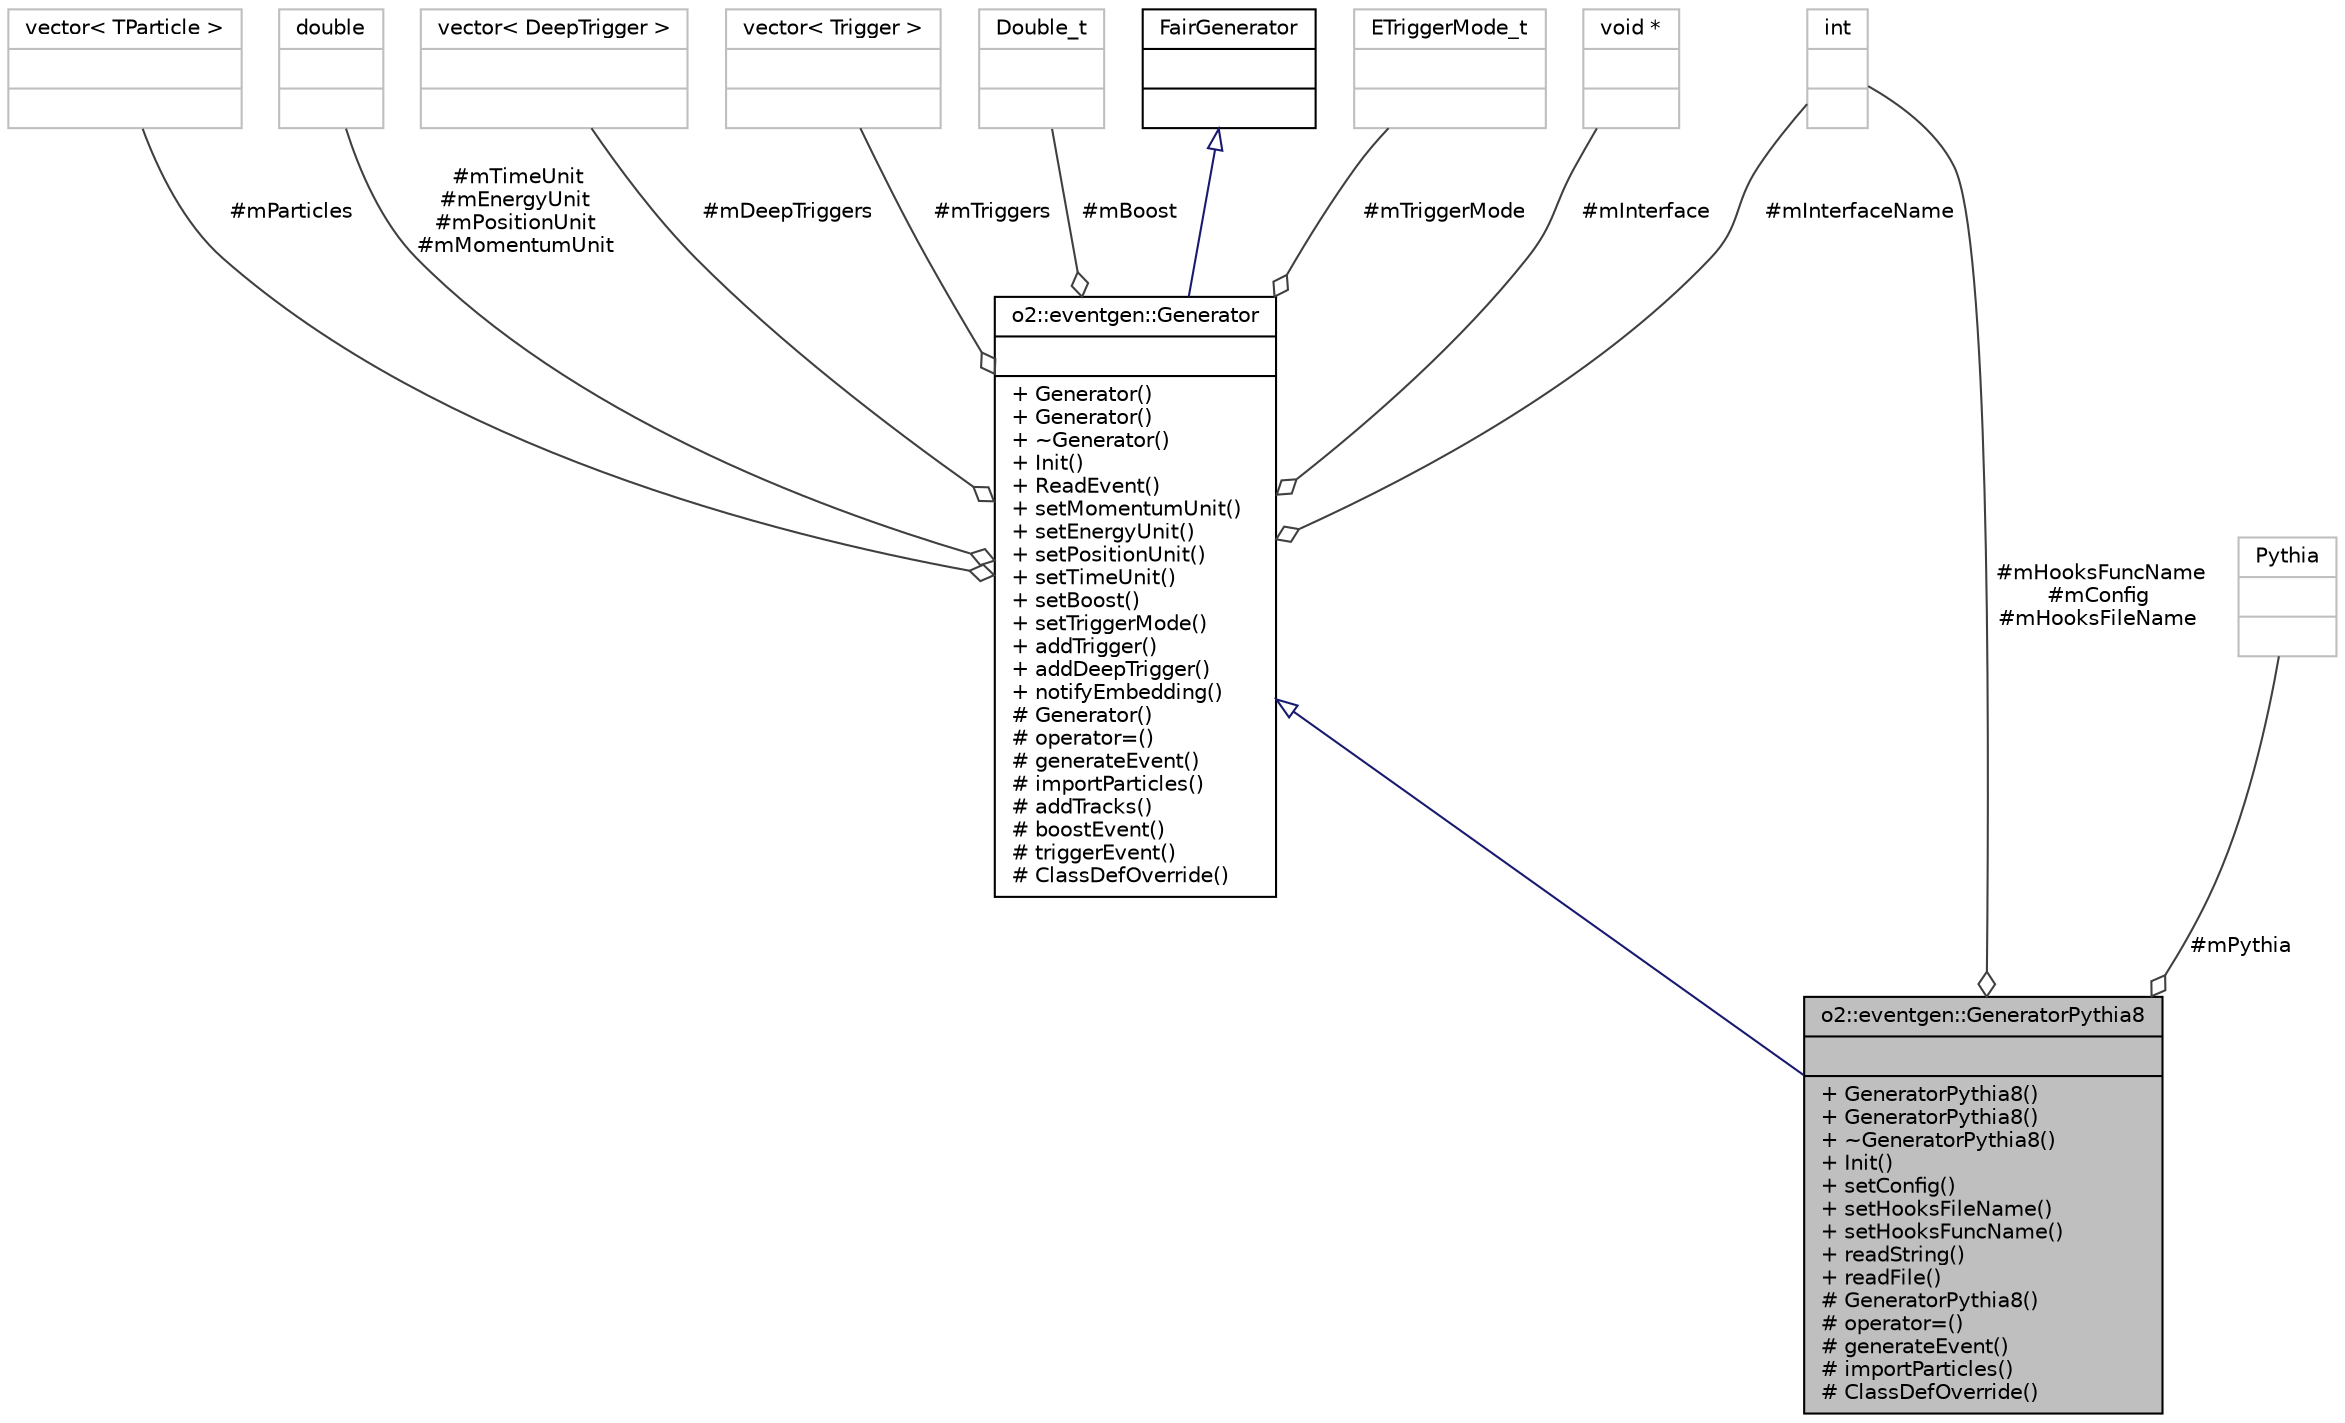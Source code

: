 digraph "o2::eventgen::GeneratorPythia8"
{
 // INTERACTIVE_SVG=YES
  bgcolor="transparent";
  edge [fontname="Helvetica",fontsize="10",labelfontname="Helvetica",labelfontsize="10"];
  node [fontname="Helvetica",fontsize="10",shape=record];
  Node3 [label="{o2::eventgen::GeneratorPythia8\n||+ GeneratorPythia8()\l+ GeneratorPythia8()\l+ ~GeneratorPythia8()\l+ Init()\l+ setConfig()\l+ setHooksFileName()\l+ setHooksFuncName()\l+ readString()\l+ readFile()\l# GeneratorPythia8()\l# operator=()\l# generateEvent()\l# importParticles()\l# ClassDefOverride()\l}",height=0.2,width=0.4,color="black", fillcolor="grey75", style="filled", fontcolor="black"];
  Node4 -> Node3 [dir="back",color="midnightblue",fontsize="10",style="solid",arrowtail="onormal",fontname="Helvetica"];
  Node4 [label="{o2::eventgen::Generator\n||+ Generator()\l+ Generator()\l+ ~Generator()\l+ Init()\l+ ReadEvent()\l+ setMomentumUnit()\l+ setEnergyUnit()\l+ setPositionUnit()\l+ setTimeUnit()\l+ setBoost()\l+ setTriggerMode()\l+ addTrigger()\l+ addDeepTrigger()\l+ notifyEmbedding()\l# Generator()\l# operator=()\l# generateEvent()\l# importParticles()\l# addTracks()\l# boostEvent()\l# triggerEvent()\l# ClassDefOverride()\l}",height=0.2,width=0.4,color="black",URL="$d3/da7/classo2_1_1eventgen_1_1Generator.html"];
  Node5 -> Node4 [dir="back",color="midnightblue",fontsize="10",style="solid",arrowtail="onormal",fontname="Helvetica"];
  Node5 [label="{FairGenerator\n||}",height=0.2,width=0.4,color="black",URL="$df/d40/classFairGenerator.html"];
  Node6 -> Node4 [color="grey25",fontsize="10",style="solid",label=" #mParticles" ,arrowhead="odiamond",fontname="Helvetica"];
  Node6 [label="{vector\< TParticle \>\n||}",height=0.2,width=0.4,color="grey75"];
  Node7 -> Node4 [color="grey25",fontsize="10",style="solid",label=" #mTimeUnit\n#mEnergyUnit\n#mPositionUnit\n#mMomentumUnit" ,arrowhead="odiamond",fontname="Helvetica"];
  Node7 [label="{double\n||}",height=0.2,width=0.4,color="grey75"];
  Node8 -> Node4 [color="grey25",fontsize="10",style="solid",label=" #mDeepTriggers" ,arrowhead="odiamond",fontname="Helvetica"];
  Node8 [label="{vector\< DeepTrigger \>\n||}",height=0.2,width=0.4,color="grey75"];
  Node9 -> Node4 [color="grey25",fontsize="10",style="solid",label=" #mTriggers" ,arrowhead="odiamond",fontname="Helvetica"];
  Node9 [label="{vector\< Trigger \>\n||}",height=0.2,width=0.4,color="grey75"];
  Node10 -> Node4 [color="grey25",fontsize="10",style="solid",label=" #mBoost" ,arrowhead="odiamond",fontname="Helvetica"];
  Node10 [label="{Double_t\n||}",height=0.2,width=0.4,color="grey75"];
  Node11 -> Node4 [color="grey25",fontsize="10",style="solid",label=" #mInterfaceName" ,arrowhead="odiamond",fontname="Helvetica"];
  Node11 [label="{int\n||}",height=0.2,width=0.4,color="grey75"];
  Node12 -> Node4 [color="grey25",fontsize="10",style="solid",label=" #mTriggerMode" ,arrowhead="odiamond",fontname="Helvetica"];
  Node12 [label="{ETriggerMode_t\n||}",height=0.2,width=0.4,color="grey75"];
  Node13 -> Node4 [color="grey25",fontsize="10",style="solid",label=" #mInterface" ,arrowhead="odiamond",fontname="Helvetica"];
  Node13 [label="{void *\n||}",height=0.2,width=0.4,color="grey75"];
  Node11 -> Node3 [color="grey25",fontsize="10",style="solid",label=" #mHooksFuncName\n#mConfig\n#mHooksFileName" ,arrowhead="odiamond",fontname="Helvetica"];
  Node14 -> Node3 [color="grey25",fontsize="10",style="solid",label=" #mPythia" ,arrowhead="odiamond",fontname="Helvetica"];
  Node14 [label="{Pythia\n||}",height=0.2,width=0.4,color="grey75"];
}
